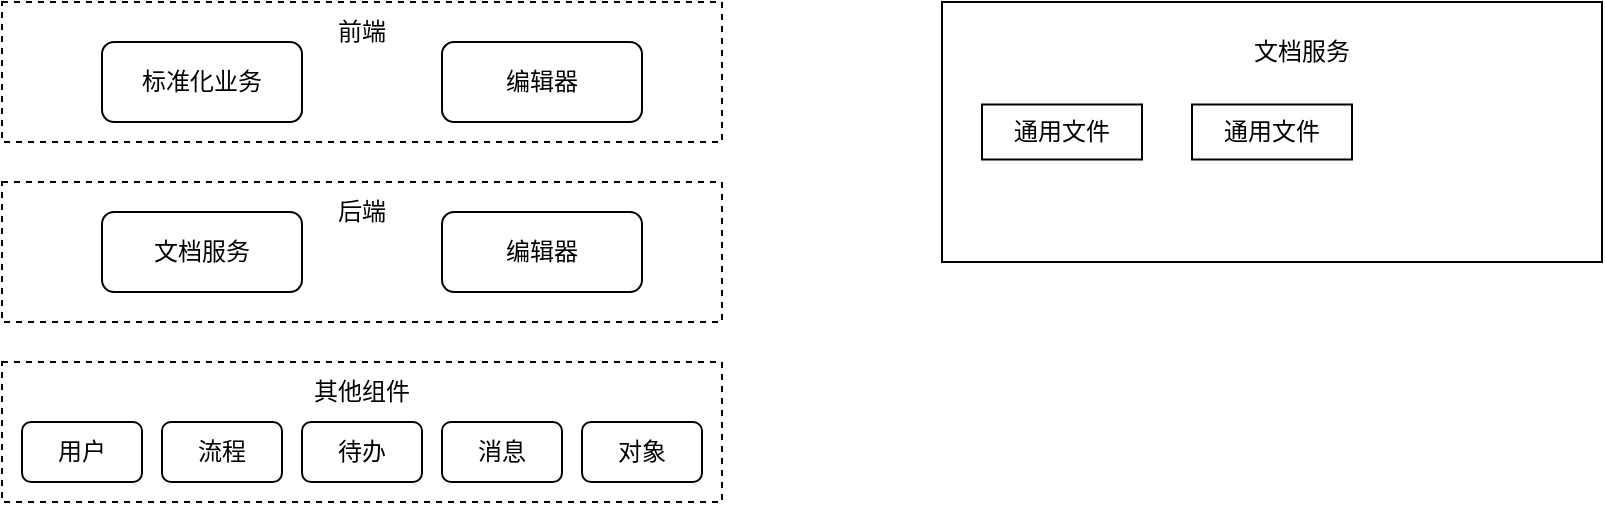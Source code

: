 <mxfile version="23.1.7" type="github">
  <diagram name="第 1 页" id="5GsWSeIjbJZk7rzamheE">
    <mxGraphModel dx="600" dy="318" grid="1" gridSize="10" guides="1" tooltips="1" connect="1" arrows="1" fold="1" page="1" pageScale="1" pageWidth="827" pageHeight="1169" math="0" shadow="0">
      <root>
        <mxCell id="0" />
        <mxCell id="1" parent="0" />
        <mxCell id="7GMOwM7I0ykmBhHqtz79-1" value="" style="rounded=0;whiteSpace=wrap;html=1;dashed=1;" parent="1" vertex="1">
          <mxGeometry x="180" y="190" width="360" height="70" as="geometry" />
        </mxCell>
        <mxCell id="7GMOwM7I0ykmBhHqtz79-2" value="前端" style="text;html=1;align=center;verticalAlign=middle;whiteSpace=wrap;rounded=0;" parent="1" vertex="1">
          <mxGeometry x="330" y="190" width="60" height="30" as="geometry" />
        </mxCell>
        <mxCell id="7GMOwM7I0ykmBhHqtz79-3" value="标准化业务" style="rounded=1;whiteSpace=wrap;html=1;" parent="1" vertex="1">
          <mxGeometry x="230" y="210" width="100" height="40" as="geometry" />
        </mxCell>
        <mxCell id="7GMOwM7I0ykmBhHqtz79-4" value="编辑器" style="rounded=1;whiteSpace=wrap;html=1;" parent="1" vertex="1">
          <mxGeometry x="400" y="210" width="100" height="40" as="geometry" />
        </mxCell>
        <mxCell id="7GMOwM7I0ykmBhHqtz79-5" value="" style="rounded=0;whiteSpace=wrap;html=1;dashed=1;" parent="1" vertex="1">
          <mxGeometry x="180" y="280" width="360" height="70" as="geometry" />
        </mxCell>
        <mxCell id="7GMOwM7I0ykmBhHqtz79-6" value="后端" style="text;html=1;align=center;verticalAlign=middle;whiteSpace=wrap;rounded=0;" parent="1" vertex="1">
          <mxGeometry x="330" y="280" width="60" height="30" as="geometry" />
        </mxCell>
        <mxCell id="7GMOwM7I0ykmBhHqtz79-7" value="文档服务" style="rounded=1;whiteSpace=wrap;html=1;" parent="1" vertex="1">
          <mxGeometry x="230" y="295" width="100" height="40" as="geometry" />
        </mxCell>
        <mxCell id="7GMOwM7I0ykmBhHqtz79-8" value="编辑器" style="rounded=1;whiteSpace=wrap;html=1;" parent="1" vertex="1">
          <mxGeometry x="400" y="295" width="100" height="40" as="geometry" />
        </mxCell>
        <mxCell id="7GMOwM7I0ykmBhHqtz79-9" value="" style="rounded=0;whiteSpace=wrap;html=1;dashed=1;" parent="1" vertex="1">
          <mxGeometry x="180" y="370" width="360" height="70" as="geometry" />
        </mxCell>
        <mxCell id="7GMOwM7I0ykmBhHqtz79-10" value="其他组件" style="text;html=1;align=center;verticalAlign=middle;whiteSpace=wrap;rounded=0;" parent="1" vertex="1">
          <mxGeometry x="330" y="370" width="60" height="30" as="geometry" />
        </mxCell>
        <mxCell id="7GMOwM7I0ykmBhHqtz79-11" value="用户" style="rounded=1;whiteSpace=wrap;html=1;" parent="1" vertex="1">
          <mxGeometry x="190" y="400" width="60" height="30" as="geometry" />
        </mxCell>
        <mxCell id="7GMOwM7I0ykmBhHqtz79-12" value="流程" style="rounded=1;whiteSpace=wrap;html=1;" parent="1" vertex="1">
          <mxGeometry x="260" y="400" width="60" height="30" as="geometry" />
        </mxCell>
        <mxCell id="7GMOwM7I0ykmBhHqtz79-13" value="待办" style="rounded=1;whiteSpace=wrap;html=1;" parent="1" vertex="1">
          <mxGeometry x="330" y="400" width="60" height="30" as="geometry" />
        </mxCell>
        <mxCell id="7GMOwM7I0ykmBhHqtz79-14" value="消息" style="rounded=1;whiteSpace=wrap;html=1;" parent="1" vertex="1">
          <mxGeometry x="400" y="400" width="60" height="30" as="geometry" />
        </mxCell>
        <mxCell id="7GMOwM7I0ykmBhHqtz79-15" value="对象" style="rounded=1;whiteSpace=wrap;html=1;" parent="1" vertex="1">
          <mxGeometry x="470" y="400" width="60" height="30" as="geometry" />
        </mxCell>
        <mxCell id="7GMOwM7I0ykmBhHqtz79-16" value="" style="rounded=0;whiteSpace=wrap;html=1;" parent="1" vertex="1">
          <mxGeometry x="650" y="190" width="330" height="130" as="geometry" />
        </mxCell>
        <mxCell id="c-9vm1vP5mrT9e1H7n_4-2" value="文档服务" style="text;html=1;align=center;verticalAlign=middle;whiteSpace=wrap;rounded=0;" vertex="1" parent="1">
          <mxGeometry x="800" y="200" width="60" height="30" as="geometry" />
        </mxCell>
        <mxCell id="c-9vm1vP5mrT9e1H7n_4-3" value="通用文件" style="rounded=0;whiteSpace=wrap;html=1;" vertex="1" parent="1">
          <mxGeometry x="670" y="241.25" width="80" height="27.5" as="geometry" />
        </mxCell>
        <mxCell id="c-9vm1vP5mrT9e1H7n_4-4" value="通用文件" style="rounded=0;whiteSpace=wrap;html=1;" vertex="1" parent="1">
          <mxGeometry x="775" y="241.25" width="80" height="27.5" as="geometry" />
        </mxCell>
      </root>
    </mxGraphModel>
  </diagram>
</mxfile>

